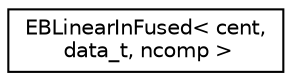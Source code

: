 digraph "Graphical Class Hierarchy"
{
  edge [fontname="Helvetica",fontsize="10",labelfontname="Helvetica",labelfontsize="10"];
  node [fontname="Helvetica",fontsize="10",shape=record];
  rankdir="LR";
  Node0 [label="EBLinearInFused\< cent,\l data_t, ncomp \>",height=0.2,width=0.4,color="black", fillcolor="white", style="filled",URL="$classEBLinearInFused.html"];
}
